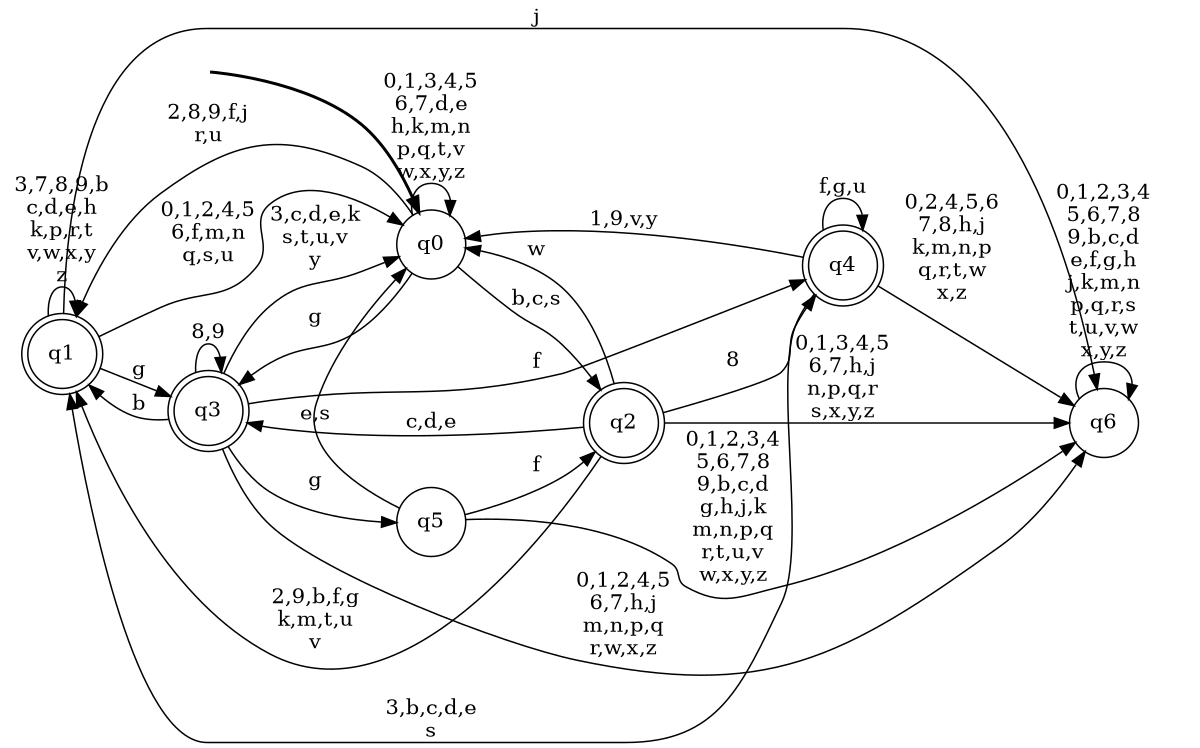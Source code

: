 digraph BlueStar {
__start0 [style = invis, shape = none, label = "", width = 0, height = 0];

rankdir=LR;
size="8,5";

s0 [style="filled", color="black", fillcolor="white" shape="circle", label="q0"];
s1 [style="rounded,filled", color="black", fillcolor="white" shape="doublecircle", label="q1"];
s2 [style="rounded,filled", color="black", fillcolor="white" shape="doublecircle", label="q2"];
s3 [style="rounded,filled", color="black", fillcolor="white" shape="doublecircle", label="q3"];
s4 [style="rounded,filled", color="black", fillcolor="white" shape="doublecircle", label="q4"];
s5 [style="filled", color="black", fillcolor="white" shape="circle", label="q5"];
s6 [style="filled", color="black", fillcolor="white" shape="circle", label="q6"];
subgraph cluster_main { 
	graph [pad=".75", ranksep="0.15", nodesep="0.15"];
	 style=invis; 
	__start0 -> s0 [penwidth=2];
}
s0 -> s0 [label="0,1,3,4,5\n6,7,d,e\nh,k,m,n\np,q,t,v\nw,x,y,z"];
s0 -> s1 [label="2,8,9,f,j\nr,u"];
s0 -> s2 [label="b,c,s"];
s0 -> s3 [label="g"];
s1 -> s0 [label="0,1,2,4,5\n6,f,m,n\nq,s,u"];
s1 -> s1 [label="3,7,8,9,b\nc,d,e,h\nk,p,r,t\nv,w,x,y\nz"];
s1 -> s3 [label="g"];
s1 -> s6 [label="j"];
s2 -> s0 [label="w"];
s2 -> s1 [label="2,9,b,f,g\nk,m,t,u\nv"];
s2 -> s3 [label="c,d,e"];
s2 -> s4 [label="8"];
s2 -> s6 [label="0,1,3,4,5\n6,7,h,j\nn,p,q,r\ns,x,y,z"];
s3 -> s0 [label="3,c,d,e,k\ns,t,u,v\ny"];
s3 -> s1 [label="b"];
s3 -> s3 [label="8,9"];
s3 -> s4 [label="f"];
s3 -> s5 [label="g"];
s3 -> s6 [label="0,1,2,4,5\n6,7,h,j\nm,n,p,q\nr,w,x,z"];
s4 -> s0 [label="1,9,v,y"];
s4 -> s1 [label="3,b,c,d,e\ns"];
s4 -> s4 [label="f,g,u"];
s4 -> s6 [label="0,2,4,5,6\n7,8,h,j\nk,m,n,p\nq,r,t,w\nx,z"];
s5 -> s0 [label="e,s"];
s5 -> s2 [label="f"];
s5 -> s6 [label="0,1,2,3,4\n5,6,7,8\n9,b,c,d\ng,h,j,k\nm,n,p,q\nr,t,u,v\nw,x,y,z"];
s6 -> s6 [label="0,1,2,3,4\n5,6,7,8\n9,b,c,d\ne,f,g,h\nj,k,m,n\np,q,r,s\nt,u,v,w\nx,y,z"];

}
